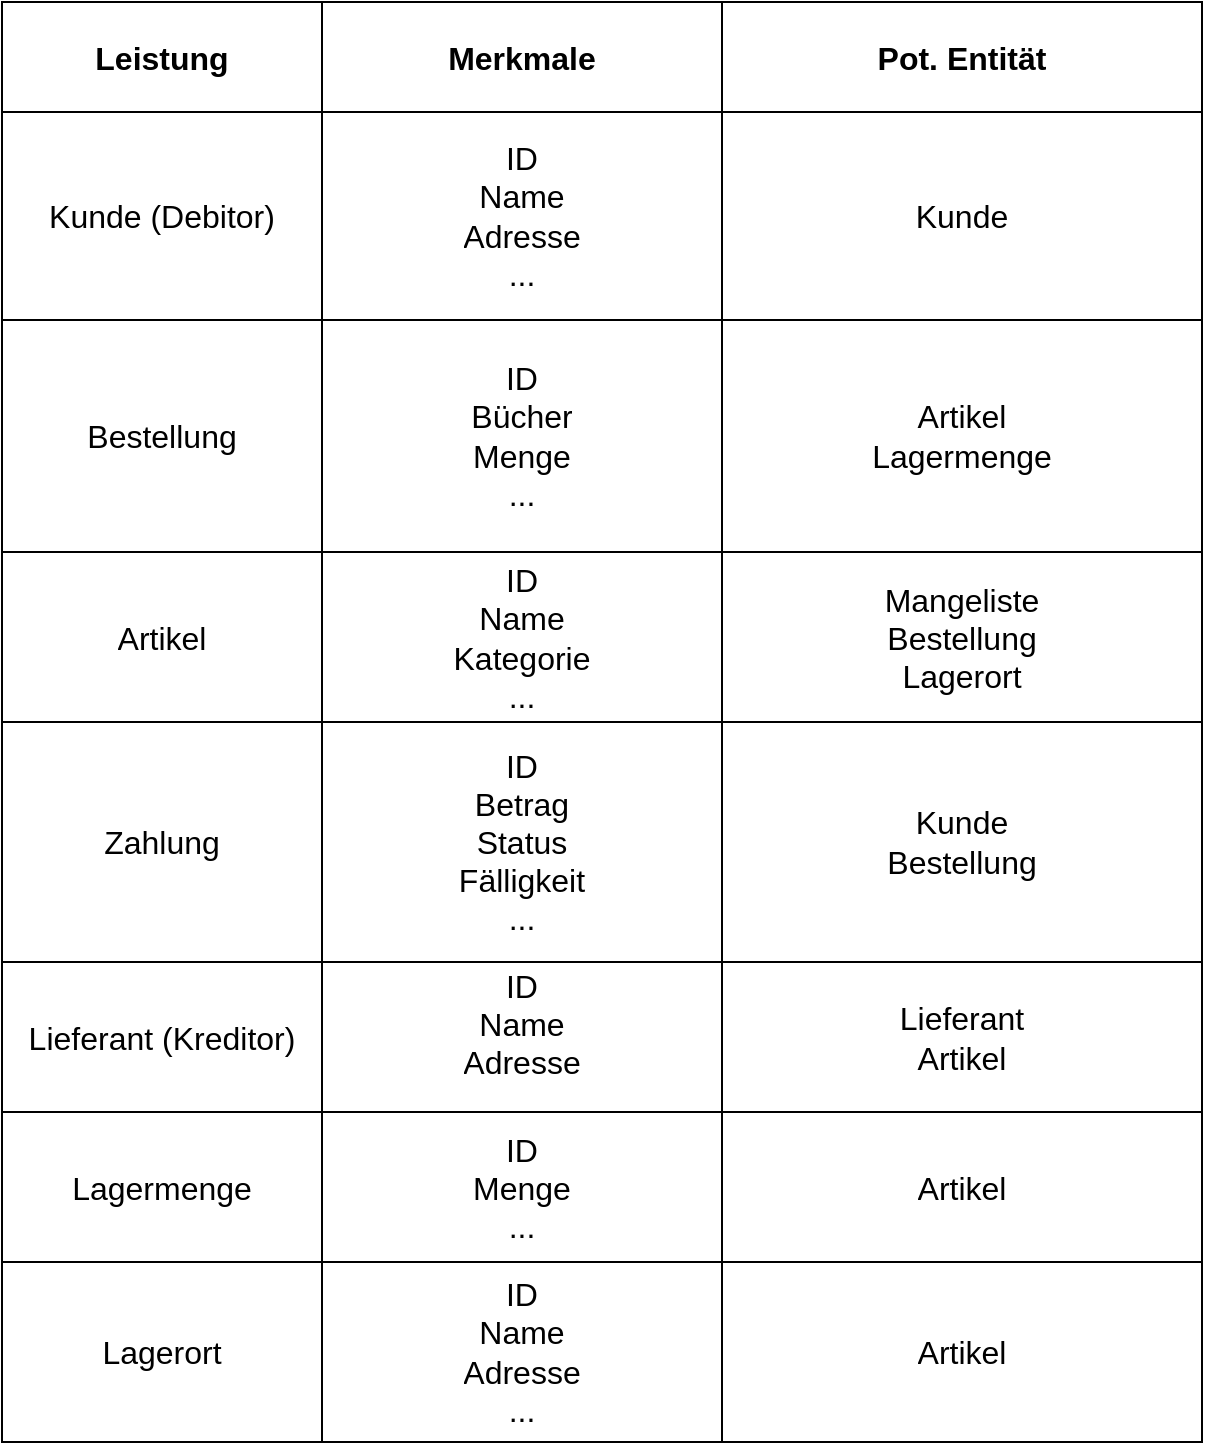 <mxfile version="27.1.6">
  <diagram name="Seite-1" id="FIi0zwGdLFouZJbnn8fE">
    <mxGraphModel dx="1668" dy="921" grid="1" gridSize="10" guides="1" tooltips="1" connect="1" arrows="1" fold="1" page="1" pageScale="1" pageWidth="827" pageHeight="1169" math="0" shadow="0">
      <root>
        <mxCell id="0" />
        <mxCell id="1" parent="0" />
        <mxCell id="pfkGnm8ijXwLCT1n08t3-24" value="" style="shape=table;startSize=0;container=1;collapsible=0;childLayout=tableLayout;fontSize=16;" vertex="1" parent="1">
          <mxGeometry x="70" y="60" width="600" height="720.0" as="geometry" />
        </mxCell>
        <mxCell id="pfkGnm8ijXwLCT1n08t3-25" value="" style="shape=tableRow;horizontal=0;startSize=0;swimlaneHead=0;swimlaneBody=0;strokeColor=inherit;top=0;left=0;bottom=0;right=0;collapsible=0;dropTarget=0;fillColor=none;points=[[0,0.5],[1,0.5]];portConstraint=eastwest;fontSize=16;" vertex="1" parent="pfkGnm8ijXwLCT1n08t3-24">
          <mxGeometry width="600" height="55" as="geometry" />
        </mxCell>
        <mxCell id="pfkGnm8ijXwLCT1n08t3-26" value="&lt;b&gt;Leistung&lt;/b&gt;" style="shape=partialRectangle;html=1;whiteSpace=wrap;connectable=0;strokeColor=inherit;overflow=hidden;fillColor=none;top=0;left=0;bottom=0;right=0;pointerEvents=1;fontSize=16;" vertex="1" parent="pfkGnm8ijXwLCT1n08t3-25">
          <mxGeometry width="160" height="55" as="geometry">
            <mxRectangle width="160" height="55" as="alternateBounds" />
          </mxGeometry>
        </mxCell>
        <mxCell id="pfkGnm8ijXwLCT1n08t3-27" value="&lt;b&gt;Merkmale&lt;/b&gt;" style="shape=partialRectangle;html=1;whiteSpace=wrap;connectable=0;strokeColor=inherit;overflow=hidden;fillColor=none;top=0;left=0;bottom=0;right=0;pointerEvents=1;fontSize=16;" vertex="1" parent="pfkGnm8ijXwLCT1n08t3-25">
          <mxGeometry x="160" width="200" height="55" as="geometry">
            <mxRectangle width="200" height="55" as="alternateBounds" />
          </mxGeometry>
        </mxCell>
        <mxCell id="pfkGnm8ijXwLCT1n08t3-28" value="&lt;b&gt;Pot. Entität&lt;/b&gt;" style="shape=partialRectangle;html=1;whiteSpace=wrap;connectable=0;strokeColor=inherit;overflow=hidden;fillColor=none;top=0;left=0;bottom=0;right=0;pointerEvents=1;fontSize=16;" vertex="1" parent="pfkGnm8ijXwLCT1n08t3-25">
          <mxGeometry x="360" width="240" height="55" as="geometry">
            <mxRectangle width="240" height="55" as="alternateBounds" />
          </mxGeometry>
        </mxCell>
        <mxCell id="pfkGnm8ijXwLCT1n08t3-29" value="" style="shape=tableRow;horizontal=0;startSize=0;swimlaneHead=0;swimlaneBody=0;strokeColor=inherit;top=0;left=0;bottom=0;right=0;collapsible=0;dropTarget=0;fillColor=none;points=[[0,0.5],[1,0.5]];portConstraint=eastwest;fontSize=16;" vertex="1" parent="pfkGnm8ijXwLCT1n08t3-24">
          <mxGeometry y="55" width="600" height="104" as="geometry" />
        </mxCell>
        <mxCell id="pfkGnm8ijXwLCT1n08t3-30" value="Kunde (Debitor)" style="shape=partialRectangle;html=1;whiteSpace=wrap;connectable=0;strokeColor=inherit;overflow=hidden;fillColor=none;top=0;left=0;bottom=0;right=0;pointerEvents=1;fontSize=16;" vertex="1" parent="pfkGnm8ijXwLCT1n08t3-29">
          <mxGeometry width="160" height="104" as="geometry">
            <mxRectangle width="160" height="104" as="alternateBounds" />
          </mxGeometry>
        </mxCell>
        <mxCell id="pfkGnm8ijXwLCT1n08t3-31" value="&lt;div&gt;ID&lt;/div&gt;Name&lt;div&gt;Adresse&lt;/div&gt;&lt;div&gt;...&lt;/div&gt;" style="shape=partialRectangle;html=1;whiteSpace=wrap;connectable=0;strokeColor=inherit;overflow=hidden;fillColor=none;top=0;left=0;bottom=0;right=0;pointerEvents=1;fontSize=16;" vertex="1" parent="pfkGnm8ijXwLCT1n08t3-29">
          <mxGeometry x="160" width="200" height="104" as="geometry">
            <mxRectangle width="200" height="104" as="alternateBounds" />
          </mxGeometry>
        </mxCell>
        <mxCell id="pfkGnm8ijXwLCT1n08t3-32" value="Kunde" style="shape=partialRectangle;html=1;whiteSpace=wrap;connectable=0;strokeColor=inherit;overflow=hidden;fillColor=none;top=0;left=0;bottom=0;right=0;pointerEvents=1;fontSize=16;" vertex="1" parent="pfkGnm8ijXwLCT1n08t3-29">
          <mxGeometry x="360" width="240" height="104" as="geometry">
            <mxRectangle width="240" height="104" as="alternateBounds" />
          </mxGeometry>
        </mxCell>
        <mxCell id="pfkGnm8ijXwLCT1n08t3-33" value="" style="shape=tableRow;horizontal=0;startSize=0;swimlaneHead=0;swimlaneBody=0;strokeColor=inherit;top=0;left=0;bottom=0;right=0;collapsible=0;dropTarget=0;fillColor=none;points=[[0,0.5],[1,0.5]];portConstraint=eastwest;fontSize=16;" vertex="1" parent="pfkGnm8ijXwLCT1n08t3-24">
          <mxGeometry y="159" width="600" height="116" as="geometry" />
        </mxCell>
        <mxCell id="pfkGnm8ijXwLCT1n08t3-34" value="Bestellung" style="shape=partialRectangle;html=1;whiteSpace=wrap;connectable=0;strokeColor=inherit;overflow=hidden;fillColor=none;top=0;left=0;bottom=0;right=0;pointerEvents=1;fontSize=16;" vertex="1" parent="pfkGnm8ijXwLCT1n08t3-33">
          <mxGeometry width="160" height="116" as="geometry">
            <mxRectangle width="160" height="116" as="alternateBounds" />
          </mxGeometry>
        </mxCell>
        <mxCell id="pfkGnm8ijXwLCT1n08t3-35" value="ID&lt;div&gt;Bücher&lt;/div&gt;&lt;div&gt;Menge&lt;/div&gt;&lt;div&gt;...&lt;/div&gt;" style="shape=partialRectangle;html=1;whiteSpace=wrap;connectable=0;strokeColor=inherit;overflow=hidden;fillColor=none;top=0;left=0;bottom=0;right=0;pointerEvents=1;fontSize=16;" vertex="1" parent="pfkGnm8ijXwLCT1n08t3-33">
          <mxGeometry x="160" width="200" height="116" as="geometry">
            <mxRectangle width="200" height="116" as="alternateBounds" />
          </mxGeometry>
        </mxCell>
        <mxCell id="pfkGnm8ijXwLCT1n08t3-36" value="Artikel&lt;div&gt;Lagermenge&lt;/div&gt;" style="shape=partialRectangle;html=1;whiteSpace=wrap;connectable=0;strokeColor=inherit;overflow=hidden;fillColor=none;top=0;left=0;bottom=0;right=0;pointerEvents=1;fontSize=16;" vertex="1" parent="pfkGnm8ijXwLCT1n08t3-33">
          <mxGeometry x="360" width="240" height="116" as="geometry">
            <mxRectangle width="240" height="116" as="alternateBounds" />
          </mxGeometry>
        </mxCell>
        <mxCell id="pfkGnm8ijXwLCT1n08t3-37" style="shape=tableRow;horizontal=0;startSize=0;swimlaneHead=0;swimlaneBody=0;strokeColor=inherit;top=0;left=0;bottom=0;right=0;collapsible=0;dropTarget=0;fillColor=none;points=[[0,0.5],[1,0.5]];portConstraint=eastwest;fontSize=16;" vertex="1" parent="pfkGnm8ijXwLCT1n08t3-24">
          <mxGeometry y="275" width="600" height="85" as="geometry" />
        </mxCell>
        <mxCell id="pfkGnm8ijXwLCT1n08t3-38" value="Artikel" style="shape=partialRectangle;html=1;whiteSpace=wrap;connectable=0;strokeColor=inherit;overflow=hidden;fillColor=none;top=0;left=0;bottom=0;right=0;pointerEvents=1;fontSize=16;" vertex="1" parent="pfkGnm8ijXwLCT1n08t3-37">
          <mxGeometry width="160" height="85" as="geometry">
            <mxRectangle width="160" height="85" as="alternateBounds" />
          </mxGeometry>
        </mxCell>
        <mxCell id="pfkGnm8ijXwLCT1n08t3-39" value="&lt;div&gt;ID&lt;/div&gt;Name&lt;div&gt;Kategorie&lt;/div&gt;&lt;div&gt;...&lt;/div&gt;" style="shape=partialRectangle;html=1;whiteSpace=wrap;connectable=0;strokeColor=inherit;overflow=hidden;fillColor=none;top=0;left=0;bottom=0;right=0;pointerEvents=1;fontSize=16;" vertex="1" parent="pfkGnm8ijXwLCT1n08t3-37">
          <mxGeometry x="160" width="200" height="85" as="geometry">
            <mxRectangle width="200" height="85" as="alternateBounds" />
          </mxGeometry>
        </mxCell>
        <mxCell id="pfkGnm8ijXwLCT1n08t3-40" value="Mangeliste&lt;div&gt;Bestellung&lt;/div&gt;&lt;div&gt;Lagerort&lt;/div&gt;" style="shape=partialRectangle;html=1;whiteSpace=wrap;connectable=0;strokeColor=inherit;overflow=hidden;fillColor=none;top=0;left=0;bottom=0;right=0;pointerEvents=1;fontSize=16;" vertex="1" parent="pfkGnm8ijXwLCT1n08t3-37">
          <mxGeometry x="360" width="240" height="85" as="geometry">
            <mxRectangle width="240" height="85" as="alternateBounds" />
          </mxGeometry>
        </mxCell>
        <mxCell id="pfkGnm8ijXwLCT1n08t3-41" style="shape=tableRow;horizontal=0;startSize=0;swimlaneHead=0;swimlaneBody=0;strokeColor=inherit;top=0;left=0;bottom=0;right=0;collapsible=0;dropTarget=0;fillColor=none;points=[[0,0.5],[1,0.5]];portConstraint=eastwest;fontSize=16;" vertex="1" parent="pfkGnm8ijXwLCT1n08t3-24">
          <mxGeometry y="360" width="600" height="120" as="geometry" />
        </mxCell>
        <mxCell id="pfkGnm8ijXwLCT1n08t3-42" value="Zahlung" style="shape=partialRectangle;html=1;whiteSpace=wrap;connectable=0;strokeColor=inherit;overflow=hidden;fillColor=none;top=0;left=0;bottom=0;right=0;pointerEvents=1;fontSize=16;" vertex="1" parent="pfkGnm8ijXwLCT1n08t3-41">
          <mxGeometry width="160" height="120" as="geometry">
            <mxRectangle width="160" height="120" as="alternateBounds" />
          </mxGeometry>
        </mxCell>
        <mxCell id="pfkGnm8ijXwLCT1n08t3-43" value="&lt;div&gt;ID&lt;/div&gt;Betrag&lt;div&gt;Status&lt;/div&gt;&lt;div&gt;Fälligkeit&lt;br&gt;&lt;div&gt;...&lt;/div&gt;&lt;/div&gt;" style="shape=partialRectangle;html=1;whiteSpace=wrap;connectable=0;strokeColor=inherit;overflow=hidden;fillColor=none;top=0;left=0;bottom=0;right=0;pointerEvents=1;fontSize=16;" vertex="1" parent="pfkGnm8ijXwLCT1n08t3-41">
          <mxGeometry x="160" width="200" height="120" as="geometry">
            <mxRectangle width="200" height="120" as="alternateBounds" />
          </mxGeometry>
        </mxCell>
        <mxCell id="pfkGnm8ijXwLCT1n08t3-44" value="Kunde&lt;div&gt;Bestellung&lt;/div&gt;" style="shape=partialRectangle;html=1;whiteSpace=wrap;connectable=0;strokeColor=inherit;overflow=hidden;fillColor=none;top=0;left=0;bottom=0;right=0;pointerEvents=1;fontSize=16;" vertex="1" parent="pfkGnm8ijXwLCT1n08t3-41">
          <mxGeometry x="360" width="240" height="120" as="geometry">
            <mxRectangle width="240" height="120" as="alternateBounds" />
          </mxGeometry>
        </mxCell>
        <mxCell id="pfkGnm8ijXwLCT1n08t3-53" style="shape=tableRow;horizontal=0;startSize=0;swimlaneHead=0;swimlaneBody=0;strokeColor=inherit;top=0;left=0;bottom=0;right=0;collapsible=0;dropTarget=0;fillColor=none;points=[[0,0.5],[1,0.5]];portConstraint=eastwest;fontSize=16;" vertex="1" parent="pfkGnm8ijXwLCT1n08t3-24">
          <mxGeometry y="480" width="600" height="75" as="geometry" />
        </mxCell>
        <mxCell id="pfkGnm8ijXwLCT1n08t3-54" value="Lieferant (Kreditor)" style="shape=partialRectangle;html=1;whiteSpace=wrap;connectable=0;strokeColor=inherit;overflow=hidden;fillColor=none;top=0;left=0;bottom=0;right=0;pointerEvents=1;fontSize=16;" vertex="1" parent="pfkGnm8ijXwLCT1n08t3-53">
          <mxGeometry width="160" height="75" as="geometry">
            <mxRectangle width="160" height="75" as="alternateBounds" />
          </mxGeometry>
        </mxCell>
        <mxCell id="pfkGnm8ijXwLCT1n08t3-55" value="ID&lt;div&gt;Name&lt;/div&gt;&lt;div&gt;Adresse&lt;/div&gt;&lt;div&gt;...&lt;/div&gt;" style="shape=partialRectangle;html=1;whiteSpace=wrap;connectable=0;strokeColor=inherit;overflow=hidden;fillColor=none;top=0;left=0;bottom=0;right=0;pointerEvents=1;fontSize=16;" vertex="1" parent="pfkGnm8ijXwLCT1n08t3-53">
          <mxGeometry x="160" width="200" height="75" as="geometry">
            <mxRectangle width="200" height="75" as="alternateBounds" />
          </mxGeometry>
        </mxCell>
        <mxCell id="pfkGnm8ijXwLCT1n08t3-56" value="Lieferant&lt;div&gt;Artikel&lt;/div&gt;" style="shape=partialRectangle;html=1;whiteSpace=wrap;connectable=0;strokeColor=inherit;overflow=hidden;fillColor=none;top=0;left=0;bottom=0;right=0;pointerEvents=1;fontSize=16;" vertex="1" parent="pfkGnm8ijXwLCT1n08t3-53">
          <mxGeometry x="360" width="240" height="75" as="geometry">
            <mxRectangle width="240" height="75" as="alternateBounds" />
          </mxGeometry>
        </mxCell>
        <mxCell id="pfkGnm8ijXwLCT1n08t3-45" style="shape=tableRow;horizontal=0;startSize=0;swimlaneHead=0;swimlaneBody=0;strokeColor=inherit;top=0;left=0;bottom=0;right=0;collapsible=0;dropTarget=0;fillColor=none;points=[[0,0.5],[1,0.5]];portConstraint=eastwest;fontSize=16;" vertex="1" parent="pfkGnm8ijXwLCT1n08t3-24">
          <mxGeometry y="555" width="600" height="75" as="geometry" />
        </mxCell>
        <mxCell id="pfkGnm8ijXwLCT1n08t3-46" value="Lagermenge" style="shape=partialRectangle;html=1;whiteSpace=wrap;connectable=0;strokeColor=inherit;overflow=hidden;fillColor=none;top=0;left=0;bottom=0;right=0;pointerEvents=1;fontSize=16;" vertex="1" parent="pfkGnm8ijXwLCT1n08t3-45">
          <mxGeometry width="160" height="75" as="geometry">
            <mxRectangle width="160" height="75" as="alternateBounds" />
          </mxGeometry>
        </mxCell>
        <mxCell id="pfkGnm8ijXwLCT1n08t3-47" value="ID&lt;div&gt;Menge&lt;/div&gt;&lt;div&gt;...&lt;/div&gt;" style="shape=partialRectangle;html=1;whiteSpace=wrap;connectable=0;strokeColor=inherit;overflow=hidden;fillColor=none;top=0;left=0;bottom=0;right=0;pointerEvents=1;fontSize=16;" vertex="1" parent="pfkGnm8ijXwLCT1n08t3-45">
          <mxGeometry x="160" width="200" height="75" as="geometry">
            <mxRectangle width="200" height="75" as="alternateBounds" />
          </mxGeometry>
        </mxCell>
        <mxCell id="pfkGnm8ijXwLCT1n08t3-48" value="Artikel" style="shape=partialRectangle;html=1;whiteSpace=wrap;connectable=0;strokeColor=inherit;overflow=hidden;fillColor=none;top=0;left=0;bottom=0;right=0;pointerEvents=1;fontSize=16;" vertex="1" parent="pfkGnm8ijXwLCT1n08t3-45">
          <mxGeometry x="360" width="240" height="75" as="geometry">
            <mxRectangle width="240" height="75" as="alternateBounds" />
          </mxGeometry>
        </mxCell>
        <mxCell id="pfkGnm8ijXwLCT1n08t3-49" style="shape=tableRow;horizontal=0;startSize=0;swimlaneHead=0;swimlaneBody=0;strokeColor=inherit;top=0;left=0;bottom=0;right=0;collapsible=0;dropTarget=0;fillColor=none;points=[[0,0.5],[1,0.5]];portConstraint=eastwest;fontSize=16;" vertex="1" parent="pfkGnm8ijXwLCT1n08t3-24">
          <mxGeometry y="630" width="600" height="90" as="geometry" />
        </mxCell>
        <mxCell id="pfkGnm8ijXwLCT1n08t3-50" value="Lagerort" style="shape=partialRectangle;html=1;whiteSpace=wrap;connectable=0;strokeColor=inherit;overflow=hidden;fillColor=none;top=0;left=0;bottom=0;right=0;pointerEvents=1;fontSize=16;" vertex="1" parent="pfkGnm8ijXwLCT1n08t3-49">
          <mxGeometry width="160" height="90" as="geometry">
            <mxRectangle width="160" height="90" as="alternateBounds" />
          </mxGeometry>
        </mxCell>
        <mxCell id="pfkGnm8ijXwLCT1n08t3-51" value="ID&lt;div&gt;Name&lt;/div&gt;&lt;div&gt;Adresse&lt;/div&gt;&lt;div&gt;...&lt;/div&gt;" style="shape=partialRectangle;html=1;whiteSpace=wrap;connectable=0;strokeColor=inherit;overflow=hidden;fillColor=none;top=0;left=0;bottom=0;right=0;pointerEvents=1;fontSize=16;" vertex="1" parent="pfkGnm8ijXwLCT1n08t3-49">
          <mxGeometry x="160" width="200" height="90" as="geometry">
            <mxRectangle width="200" height="90" as="alternateBounds" />
          </mxGeometry>
        </mxCell>
        <mxCell id="pfkGnm8ijXwLCT1n08t3-52" value="Artikel" style="shape=partialRectangle;html=1;whiteSpace=wrap;connectable=0;strokeColor=inherit;overflow=hidden;fillColor=none;top=0;left=0;bottom=0;right=0;pointerEvents=1;fontSize=16;" vertex="1" parent="pfkGnm8ijXwLCT1n08t3-49">
          <mxGeometry x="360" width="240" height="90" as="geometry">
            <mxRectangle width="240" height="90" as="alternateBounds" />
          </mxGeometry>
        </mxCell>
      </root>
    </mxGraphModel>
  </diagram>
</mxfile>
